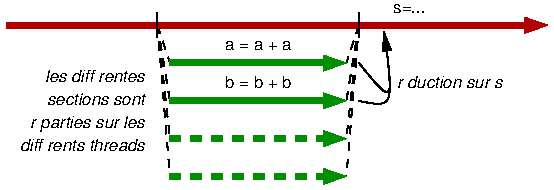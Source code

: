 #FIG 3.2  Produced by xfig version 3.2.5c
Landscape
Center
Metric
A4      
100.00
Single
-2
1200 2
2 1 0 4 19 7 50 -1 -1 0.000 0 0 -1 1 0 2
	1 1 1.00 105.00 150.00
	 450 1350 4320 1350
2 1 0 4 12 7 50 -1 -1 0.000 0 0 -1 1 0 2
	1 1 1.00 105.00 150.00
	 1620 1620 2880 1620
2 1 0 4 12 7 50 -1 -1 0.000 0 0 -1 1 0 2
	1 1 1.00 105.00 150.00
	 1620 1890 2880 1890
2 1 1 4 12 7 50 -1 -1 5.000 0 0 -1 1 0 2
	1 1 1.00 105.00 150.00
	 1620 2160 2880 2160
2 1 1 4 12 7 50 -1 -1 5.000 0 0 -1 1 0 2
	1 1 1.00 105.00 150.00
	 1620 2430 2880 2430
2 1 1 1 0 7 51 -1 -1 4.000 0 0 7 0 0 2
	 1530 1350 1620 1620
2 1 1 1 0 7 51 -1 -1 4.000 0 0 7 0 0 2
	 1530 1350 1620 1890
2 1 1 1 0 7 51 -1 -1 4.000 0 0 7 0 0 2
	 1530 1350 1620 2160
2 1 1 1 0 7 51 -1 -1 4.000 0 0 7 0 0 2
	 1530 1350 1620 2430
2 1 0 1 0 7 49 -1 -1 0.000 0 0 -1 0 0 2
	 1530 1260 1530 1440
2 1 1 1 0 7 51 -1 -1 4.000 0 0 -1 0 0 2
	 2970 1350 2880 1620
2 1 1 1 0 7 51 -1 -1 4.000 0 0 -1 0 0 2
	 2970 1350 2880 1890
2 1 1 1 0 7 51 -1 -1 4.000 0 0 -1 0 0 2
	 2970 1350 2880 2160
2 1 1 1 0 7 51 -1 -1 4.000 0 0 -1 0 0 2
	 2970 1350 2880 2430
2 1 0 1 0 7 49 -1 -1 0.000 0 0 -1 0 0 2
	 2970 1260 2970 1440
3 0 0 1 0 7 50 -1 -1 0.000 0 1 0 3
	1 1 1.00 60.00 120.00
	 2970 1620 3240 1980 3150 1395
	 0.000 1.000 0.000
3 0 0 1 0 7 50 -1 -1 0.000 0 1 0 3
	1 1 1.00 60.00 120.00
	 2970 1890 3240 1980 3150 1395
	 0.000 1.000 0.000
4 1 0 50 -1 16 8 0.0000 4 75 210 3330 1260 s=...\001
4 1 0 50 -1 16 8 0.0000 4 75 435 2250 1530 a = a + a\001
4 1 0 50 -1 16 8 0.0000 4 105 480 2250 1800 b = b + b\001
4 2 0 50 -1 17 8 0.0000 4 105 765 1440 1755 les diff\351rentes\001
4 2 0 50 -1 17 8 0.0000 4 105 750 1440 1920 sections sont\001
4 2 0 50 -1 17 8 0.0000 4 135 840 1440 2085 r\351parties sur les\001
4 2 0 50 -1 17 8 0.0000 4 105 960 1440 2250 diff\351rents threads\001
4 0 0 50 -1 17 8 0.0000 4 105 825 3240 1800 r\351duction sur s\001
